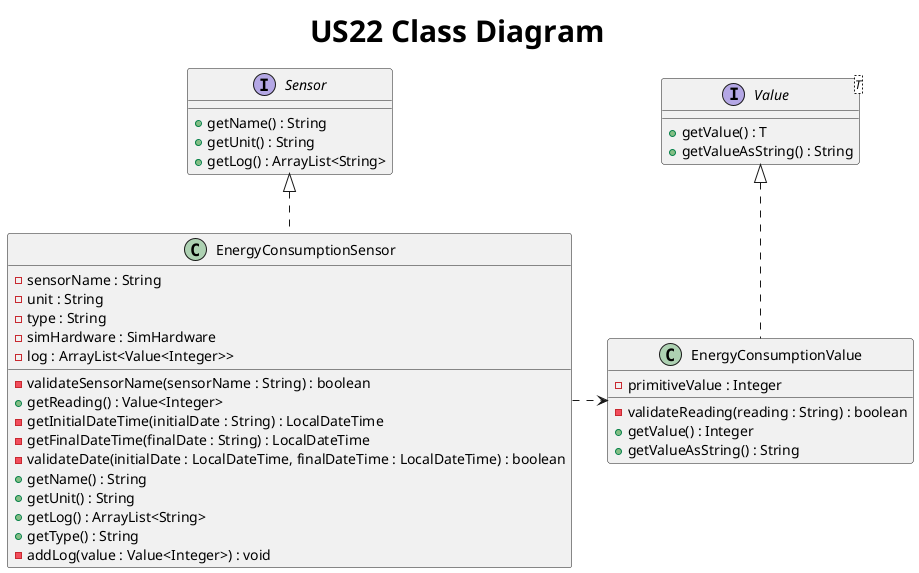 @startuml
title <size: 30> US22 Class Diagram


interface Sensor {
    + getName() : String
    + getUnit() : String
    + getLog() : ArrayList<String>
}

interface Value<T> {
    + getValue() : T
    + getValueAsString() : String
}



class EnergyConsumptionSensor{
    - sensorName : String
    - unit : String
    -type : String
    - simHardware : SimHardware
    - log : ArrayList<Value<Integer>>

    -validateSensorName(sensorName : String) : boolean
    +getReading() : Value<Integer>
    -getInitialDateTime(initialDate : String) : LocalDateTime
    -getFinalDateTime(finalDate : String) : LocalDateTime
    -validateDate(initialDate : LocalDateTime, finalDateTime : LocalDateTime) : boolean
    +getName() : String
    +getUnit() : String
    +getLog() : ArrayList<String>
    +getType() : String
    -addLog(value : Value<Integer>) : void

}

class EnergyConsumptionValue {
    - primitiveValue : Integer

    - validateReading(reading : String) : boolean
    + getValue() : Integer
    + getValueAsString() : String
}

Value <|.. EnergyConsumptionValue
Sensor <|.. EnergyConsumptionSensor
EnergyConsumptionSensor .right.> EnergyConsumptionValue

@enduml